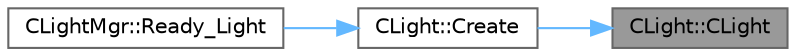 digraph "CLight::CLight"
{
 // LATEX_PDF_SIZE
  bgcolor="transparent";
  edge [fontname=Helvetica,fontsize=10,labelfontname=Helvetica,labelfontsize=10];
  node [fontname=Helvetica,fontsize=10,shape=box,height=0.2,width=0.4];
  rankdir="RL";
  Node1 [id="Node000001",label="CLight::CLight",height=0.2,width=0.4,color="gray40", fillcolor="grey60", style="filled", fontcolor="black",tooltip=" "];
  Node1 -> Node2 [id="edge3_Node000001_Node000002",dir="back",color="steelblue1",style="solid",tooltip=" "];
  Node2 [id="Node000002",label="CLight::Create",height=0.2,width=0.4,color="grey40", fillcolor="white", style="filled",URL="$class_c_light.html#abb44b3e36537a9120cf4944de406f800",tooltip=" "];
  Node2 -> Node3 [id="edge4_Node000002_Node000003",dir="back",color="steelblue1",style="solid",tooltip=" "];
  Node3 [id="Node000003",label="CLightMgr::Ready_Light",height=0.2,width=0.4,color="grey40", fillcolor="white", style="filled",URL="$class_c_light_mgr.html#a0df8c34bc6fc7aaa3225a0f89031b454",tooltip=" "];
}
